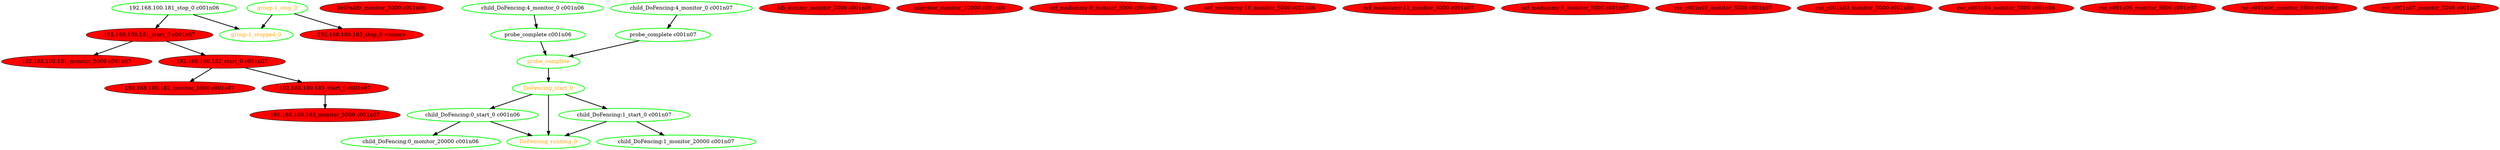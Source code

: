  digraph "g" {
"192.168.100.181_monitor_5000 c001n07" [ style=filled color="black" fontcolor="black"  fillcolor=red]
"192.168.100.181_start_0 c001n07" -> "192.168.100.181_monitor_5000 c001n07" [ style = bold]
"192.168.100.181_start_0 c001n07" -> "192.168.100.182_start_0 c001n07" [ style = bold]
"192.168.100.181_start_0 c001n07" [ style=filled color="black" fontcolor="black"  fillcolor=red]
"192.168.100.181_stop_0 c001n06" -> "192.168.100.181_start_0 c001n07" [ style = bold]
"192.168.100.181_stop_0 c001n06" -> "group-1_stopped_0" [ style = bold]
"192.168.100.181_stop_0 c001n06" [ style=bold color="green" fontcolor="black" ]
"192.168.100.182_monitor_5000 c001n07" [ style=filled color="black" fontcolor="black"  fillcolor=red]
"192.168.100.182_start_0 c001n07" -> "192.168.100.182_monitor_5000 c001n07" [ style = bold]
"192.168.100.182_start_0 c001n07" -> "192.168.100.183_start_0 c001n07" [ style = bold]
"192.168.100.182_start_0 c001n07" [ style=filled color="black" fontcolor="black"  fillcolor=red]
"192.168.100.183_monitor_5000 c001n07" [ style=filled color="black" fontcolor="black"  fillcolor=red]
"192.168.100.183_start_0 c001n07" -> "192.168.100.183_monitor_5000 c001n07" [ style = bold]
"192.168.100.183_start_0 c001n07" [ style=filled color="black" fontcolor="black"  fillcolor=red]
"192.168.100.183_stop_0 <none>" [ style=filled color="black" fontcolor="black"  fillcolor=red]
"DcIPaddr_monitor_5000 c001n06" [ style=filled color="black" fontcolor="black"  fillcolor=red]
"DoFencing_running_0" [ style=bold color="green" fontcolor="orange" ]
"DoFencing_start_0" -> "DoFencing_running_0" [ style = bold]
"DoFencing_start_0" -> "child_DoFencing:0_start_0 c001n06" [ style = bold]
"DoFencing_start_0" -> "child_DoFencing:1_start_0 c001n07" [ style = bold]
"DoFencing_start_0" [ style=bold color="green" fontcolor="orange" ]
"child_DoFencing:0_monitor_20000 c001n06" [ style=bold color="green" fontcolor="black" ]
"child_DoFencing:0_start_0 c001n06" -> "DoFencing_running_0" [ style = bold]
"child_DoFencing:0_start_0 c001n06" -> "child_DoFencing:0_monitor_20000 c001n06" [ style = bold]
"child_DoFencing:0_start_0 c001n06" [ style=bold color="green" fontcolor="black" ]
"child_DoFencing:1_monitor_20000 c001n07" [ style=bold color="green" fontcolor="black" ]
"child_DoFencing:1_start_0 c001n07" -> "DoFencing_running_0" [ style = bold]
"child_DoFencing:1_start_0 c001n07" -> "child_DoFencing:1_monitor_20000 c001n07" [ style = bold]
"child_DoFencing:1_start_0 c001n07" [ style=bold color="green" fontcolor="black" ]
"child_DoFencing:4_monitor_0 c001n06" -> "probe_complete c001n06" [ style = bold]
"child_DoFencing:4_monitor_0 c001n06" [ style=bold color="green" fontcolor="black" ]
"child_DoFencing:4_monitor_0 c001n07" -> "probe_complete c001n07" [ style = bold]
"child_DoFencing:4_monitor_0 c001n07" [ style=bold color="green" fontcolor="black" ]
"group-1_stop_0" -> "192.168.100.183_stop_0 <none>" [ style = bold]
"group-1_stop_0" -> "group-1_stopped_0" [ style = bold]
"group-1_stop_0" [ style=bold color="green" fontcolor="orange" ]
"group-1_stopped_0" [ style=bold color="green" fontcolor="orange" ]
"lsb_dummy_monitor_5000 c001n06" [ style=filled color="black" fontcolor="black"  fillcolor=red]
"migrator_monitor_10000 c001n06" [ style=filled color="black" fontcolor="black"  fillcolor=red]
"ocf_msdummy:0_monitor_5000 c001n06" [ style=filled color="black" fontcolor="black"  fillcolor=red]
"ocf_msdummy:10_monitor_5000 c001n06" [ style=filled color="black" fontcolor="black"  fillcolor=red]
"ocf_msdummy:11_monitor_5000 c001n07" [ style=filled color="black" fontcolor="black"  fillcolor=red]
"ocf_msdummy:1_monitor_5000 c001n07" [ style=filled color="black" fontcolor="black"  fillcolor=red]
"probe_complete c001n06" -> "probe_complete" [ style = bold]
"probe_complete c001n06" [ style=bold color="green" fontcolor="black" ]
"probe_complete c001n07" -> "probe_complete" [ style = bold]
"probe_complete c001n07" [ style=bold color="green" fontcolor="black" ]
"probe_complete" -> "DoFencing_start_0" [ style = bold]
"probe_complete" [ style=bold color="green" fontcolor="orange" ]
"rsc_c001n02_monitor_5000 c001n07" [ style=filled color="black" fontcolor="black"  fillcolor=red]
"rsc_c001n03_monitor_5000 c001n06" [ style=filled color="black" fontcolor="black"  fillcolor=red]
"rsc_c001n04_monitor_5000 c001n06" [ style=filled color="black" fontcolor="black"  fillcolor=red]
"rsc_c001n05_monitor_5000 c001n07" [ style=filled color="black" fontcolor="black"  fillcolor=red]
"rsc_c001n06_monitor_5000 c001n06" [ style=filled color="black" fontcolor="black"  fillcolor=red]
"rsc_c001n07_monitor_5000 c001n07" [ style=filled color="black" fontcolor="black"  fillcolor=red]
}
